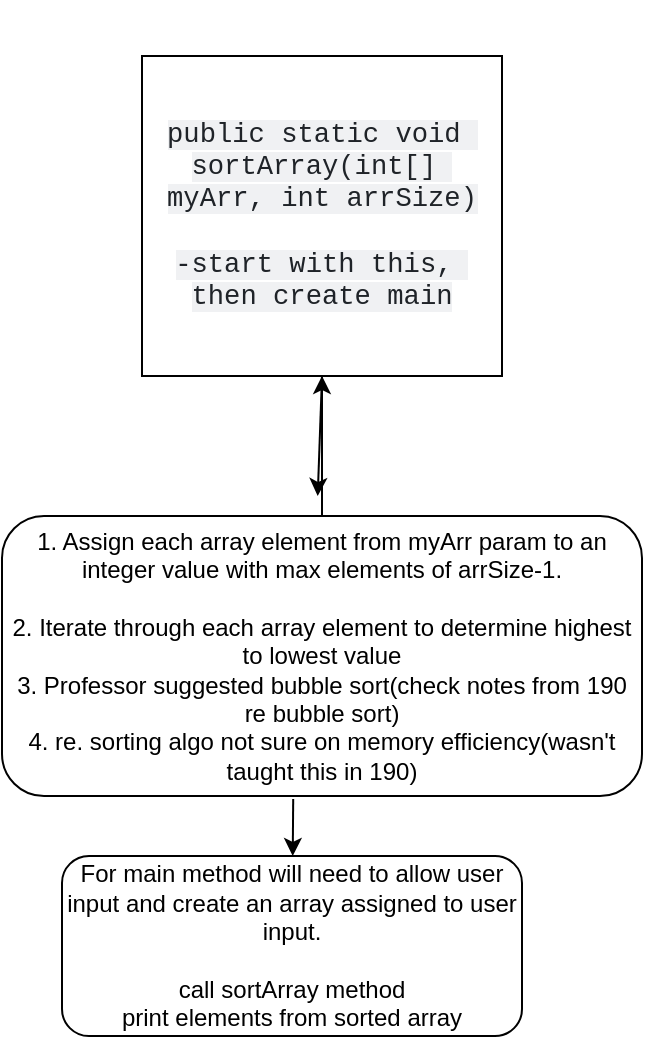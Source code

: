 <mxfile version="26.0.11">
  <diagram id="C5RBs43oDa-KdzZeNtuy" name="Page-1">
    <mxGraphModel dx="1221" dy="725" grid="1" gridSize="10" guides="1" tooltips="1" connect="1" arrows="1" fold="1" page="1" pageScale="1" pageWidth="827" pageHeight="1169" math="0" shadow="0">
      <root>
        <mxCell id="WIyWlLk6GJQsqaUBKTNV-0" />
        <mxCell id="WIyWlLk6GJQsqaUBKTNV-1" parent="WIyWlLk6GJQsqaUBKTNV-0" />
        <mxCell id="FgcsR2utBdho2wcDTlo_-0" style="edgeStyle=orthogonalEdgeStyle;rounded=0;orthogonalLoop=1;jettySize=auto;html=1;" edge="1" parent="WIyWlLk6GJQsqaUBKTNV-1">
          <mxGeometry relative="1" as="geometry">
            <mxPoint x="390" y="30" as="targetPoint" />
            <mxPoint x="390" y="30" as="sourcePoint" />
          </mxGeometry>
        </mxCell>
        <mxCell id="FgcsR2utBdho2wcDTlo_-1" value="&lt;span style=&quot;color: rgb(31, 35, 40); font-family: ui-monospace, SFMono-Regular, &amp;quot;SF Mono&amp;quot;, Menlo, Consolas, &amp;quot;Liberation Mono&amp;quot;, monospace; font-size: 13.6px; text-align: start; white-space-collapse: break-spaces; background-color: rgba(129, 139, 152, 0.12);&quot;&gt;public static void sortArray(int[] myArr, int arrSize)&lt;/span&gt;&lt;div&gt;&lt;span style=&quot;color: rgb(31, 35, 40); font-family: ui-monospace, SFMono-Regular, &amp;quot;SF Mono&amp;quot;, Menlo, Consolas, &amp;quot;Liberation Mono&amp;quot;, monospace; font-size: 13.6px; text-align: start; white-space-collapse: break-spaces; background-color: rgba(129, 139, 152, 0.12);&quot;&gt;&lt;br&gt;&lt;/span&gt;&lt;/div&gt;&lt;div&gt;&lt;span style=&quot;color: rgb(31, 35, 40); font-family: ui-monospace, SFMono-Regular, &amp;quot;SF Mono&amp;quot;, Menlo, Consolas, &amp;quot;Liberation Mono&amp;quot;, monospace; font-size: 13.6px; text-align: start; white-space-collapse: break-spaces; background-color: rgba(129, 139, 152, 0.12);&quot;&gt;-start with this, then create main&lt;/span&gt;&lt;/div&gt;" style="rounded=0;whiteSpace=wrap;html=1;" vertex="1" parent="WIyWlLk6GJQsqaUBKTNV-1">
          <mxGeometry x="250" y="50" width="180" height="160" as="geometry" />
        </mxCell>
        <mxCell id="FgcsR2utBdho2wcDTlo_-2" value="" style="endArrow=classic;html=1;rounded=0;exitX=0.5;exitY=1;exitDx=0;exitDy=0;" edge="1" parent="WIyWlLk6GJQsqaUBKTNV-1" source="FgcsR2utBdho2wcDTlo_-1">
          <mxGeometry width="50" height="50" relative="1" as="geometry">
            <mxPoint x="290" y="400" as="sourcePoint" />
            <mxPoint x="337.857" y="270" as="targetPoint" />
          </mxGeometry>
        </mxCell>
        <mxCell id="FgcsR2utBdho2wcDTlo_-5" value="" style="edgeStyle=orthogonalEdgeStyle;rounded=0;orthogonalLoop=1;jettySize=auto;html=1;" edge="1" parent="WIyWlLk6GJQsqaUBKTNV-1" source="FgcsR2utBdho2wcDTlo_-4" target="FgcsR2utBdho2wcDTlo_-1">
          <mxGeometry relative="1" as="geometry" />
        </mxCell>
        <mxCell id="FgcsR2utBdho2wcDTlo_-4" value="1. Assign each array element from myArr param to an integer value with max elements of arrSize-1.&lt;div&gt;&lt;br&gt;&lt;/div&gt;&lt;div&gt;2. Iterate through each array element to determine highest to lowest value&lt;/div&gt;&lt;div&gt;3. Professor suggested bubble sort(check notes from 190 re bubble sort)&lt;/div&gt;&lt;div&gt;4. re. sorting algo not sure on memory efficiency(wasn&#39;t taught this in 190)&lt;/div&gt;" style="rounded=1;whiteSpace=wrap;html=1;" vertex="1" parent="WIyWlLk6GJQsqaUBKTNV-1">
          <mxGeometry x="180" y="280" width="320" height="140" as="geometry" />
        </mxCell>
        <mxCell id="FgcsR2utBdho2wcDTlo_-6" value="" style="endArrow=classic;html=1;rounded=0;exitX=0.455;exitY=1.011;exitDx=0;exitDy=0;exitPerimeter=0;" edge="1" parent="WIyWlLk6GJQsqaUBKTNV-1" source="FgcsR2utBdho2wcDTlo_-4" target="FgcsR2utBdho2wcDTlo_-7">
          <mxGeometry width="50" height="50" relative="1" as="geometry">
            <mxPoint x="310" y="470" as="sourcePoint" />
            <mxPoint x="326" y="480" as="targetPoint" />
          </mxGeometry>
        </mxCell>
        <mxCell id="FgcsR2utBdho2wcDTlo_-7" value="For main method will need to allow user input and create an array assigned to user input.&lt;div&gt;&lt;br&gt;&lt;/div&gt;&lt;div&gt;call sortArray method&lt;/div&gt;&lt;div&gt;print elements from sorted array&lt;/div&gt;" style="rounded=1;whiteSpace=wrap;html=1;" vertex="1" parent="WIyWlLk6GJQsqaUBKTNV-1">
          <mxGeometry x="210" y="450" width="230" height="90" as="geometry" />
        </mxCell>
      </root>
    </mxGraphModel>
  </diagram>
</mxfile>
